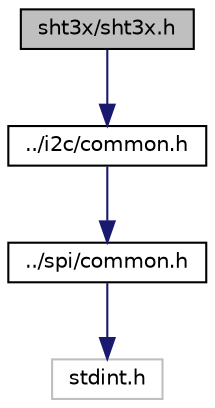 digraph "sht3x/sht3x.h"
{
 // LATEX_PDF_SIZE
  edge [fontname="Helvetica",fontsize="10",labelfontname="Helvetica",labelfontsize="10"];
  node [fontname="Helvetica",fontsize="10",shape=record];
  Node1 [label="sht3x/sht3x.h",height=0.2,width=0.4,color="black", fillcolor="grey75", style="filled", fontcolor="black",tooltip="Sensirion SHT driver interface."];
  Node1 -> Node2 [color="midnightblue",fontsize="10",style="solid",fontname="Helvetica"];
  Node2 [label="../i2c/common.h",height=0.2,width=0.4,color="black", fillcolor="white", style="filled",URL="$i2c_2common_8h.html",tooltip="Common declarations for I2C operations."];
  Node2 -> Node3 [color="midnightblue",fontsize="10",style="solid",fontname="Helvetica"];
  Node3 [label="../spi/common.h",height=0.2,width=0.4,color="black", fillcolor="white", style="filled",URL="$spi_2common_8h.html",tooltip="Common declarations for SPI operations."];
  Node3 -> Node4 [color="midnightblue",fontsize="10",style="solid",fontname="Helvetica"];
  Node4 [label="stdint.h",height=0.2,width=0.4,color="grey75", fillcolor="white", style="filled",tooltip=" "];
}
